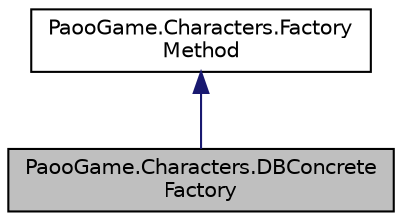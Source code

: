 digraph "PaooGame.Characters.DBConcreteFactory"
{
 // INTERACTIVE_SVG=YES
 // LATEX_PDF_SIZE
  edge [fontname="Helvetica",fontsize="10",labelfontname="Helvetica",labelfontsize="10"];
  node [fontname="Helvetica",fontsize="10",shape=record];
  Node1 [label="PaooGame.Characters.DBConcrete\lFactory",height=0.2,width=0.4,color="black", fillcolor="grey75", style="filled", fontcolor="black",tooltip=" "];
  Node2 -> Node1 [dir="back",color="midnightblue",fontsize="10",style="solid",fontname="Helvetica"];
  Node2 [label="PaooGame.Characters.Factory\lMethod",height=0.2,width=0.4,color="black", fillcolor="white", style="filled",URL="$class_paoo_game_1_1_characters_1_1_factory_method.html",tooltip="Va fi extinsa pentru a crea producatori concreti."];
}
